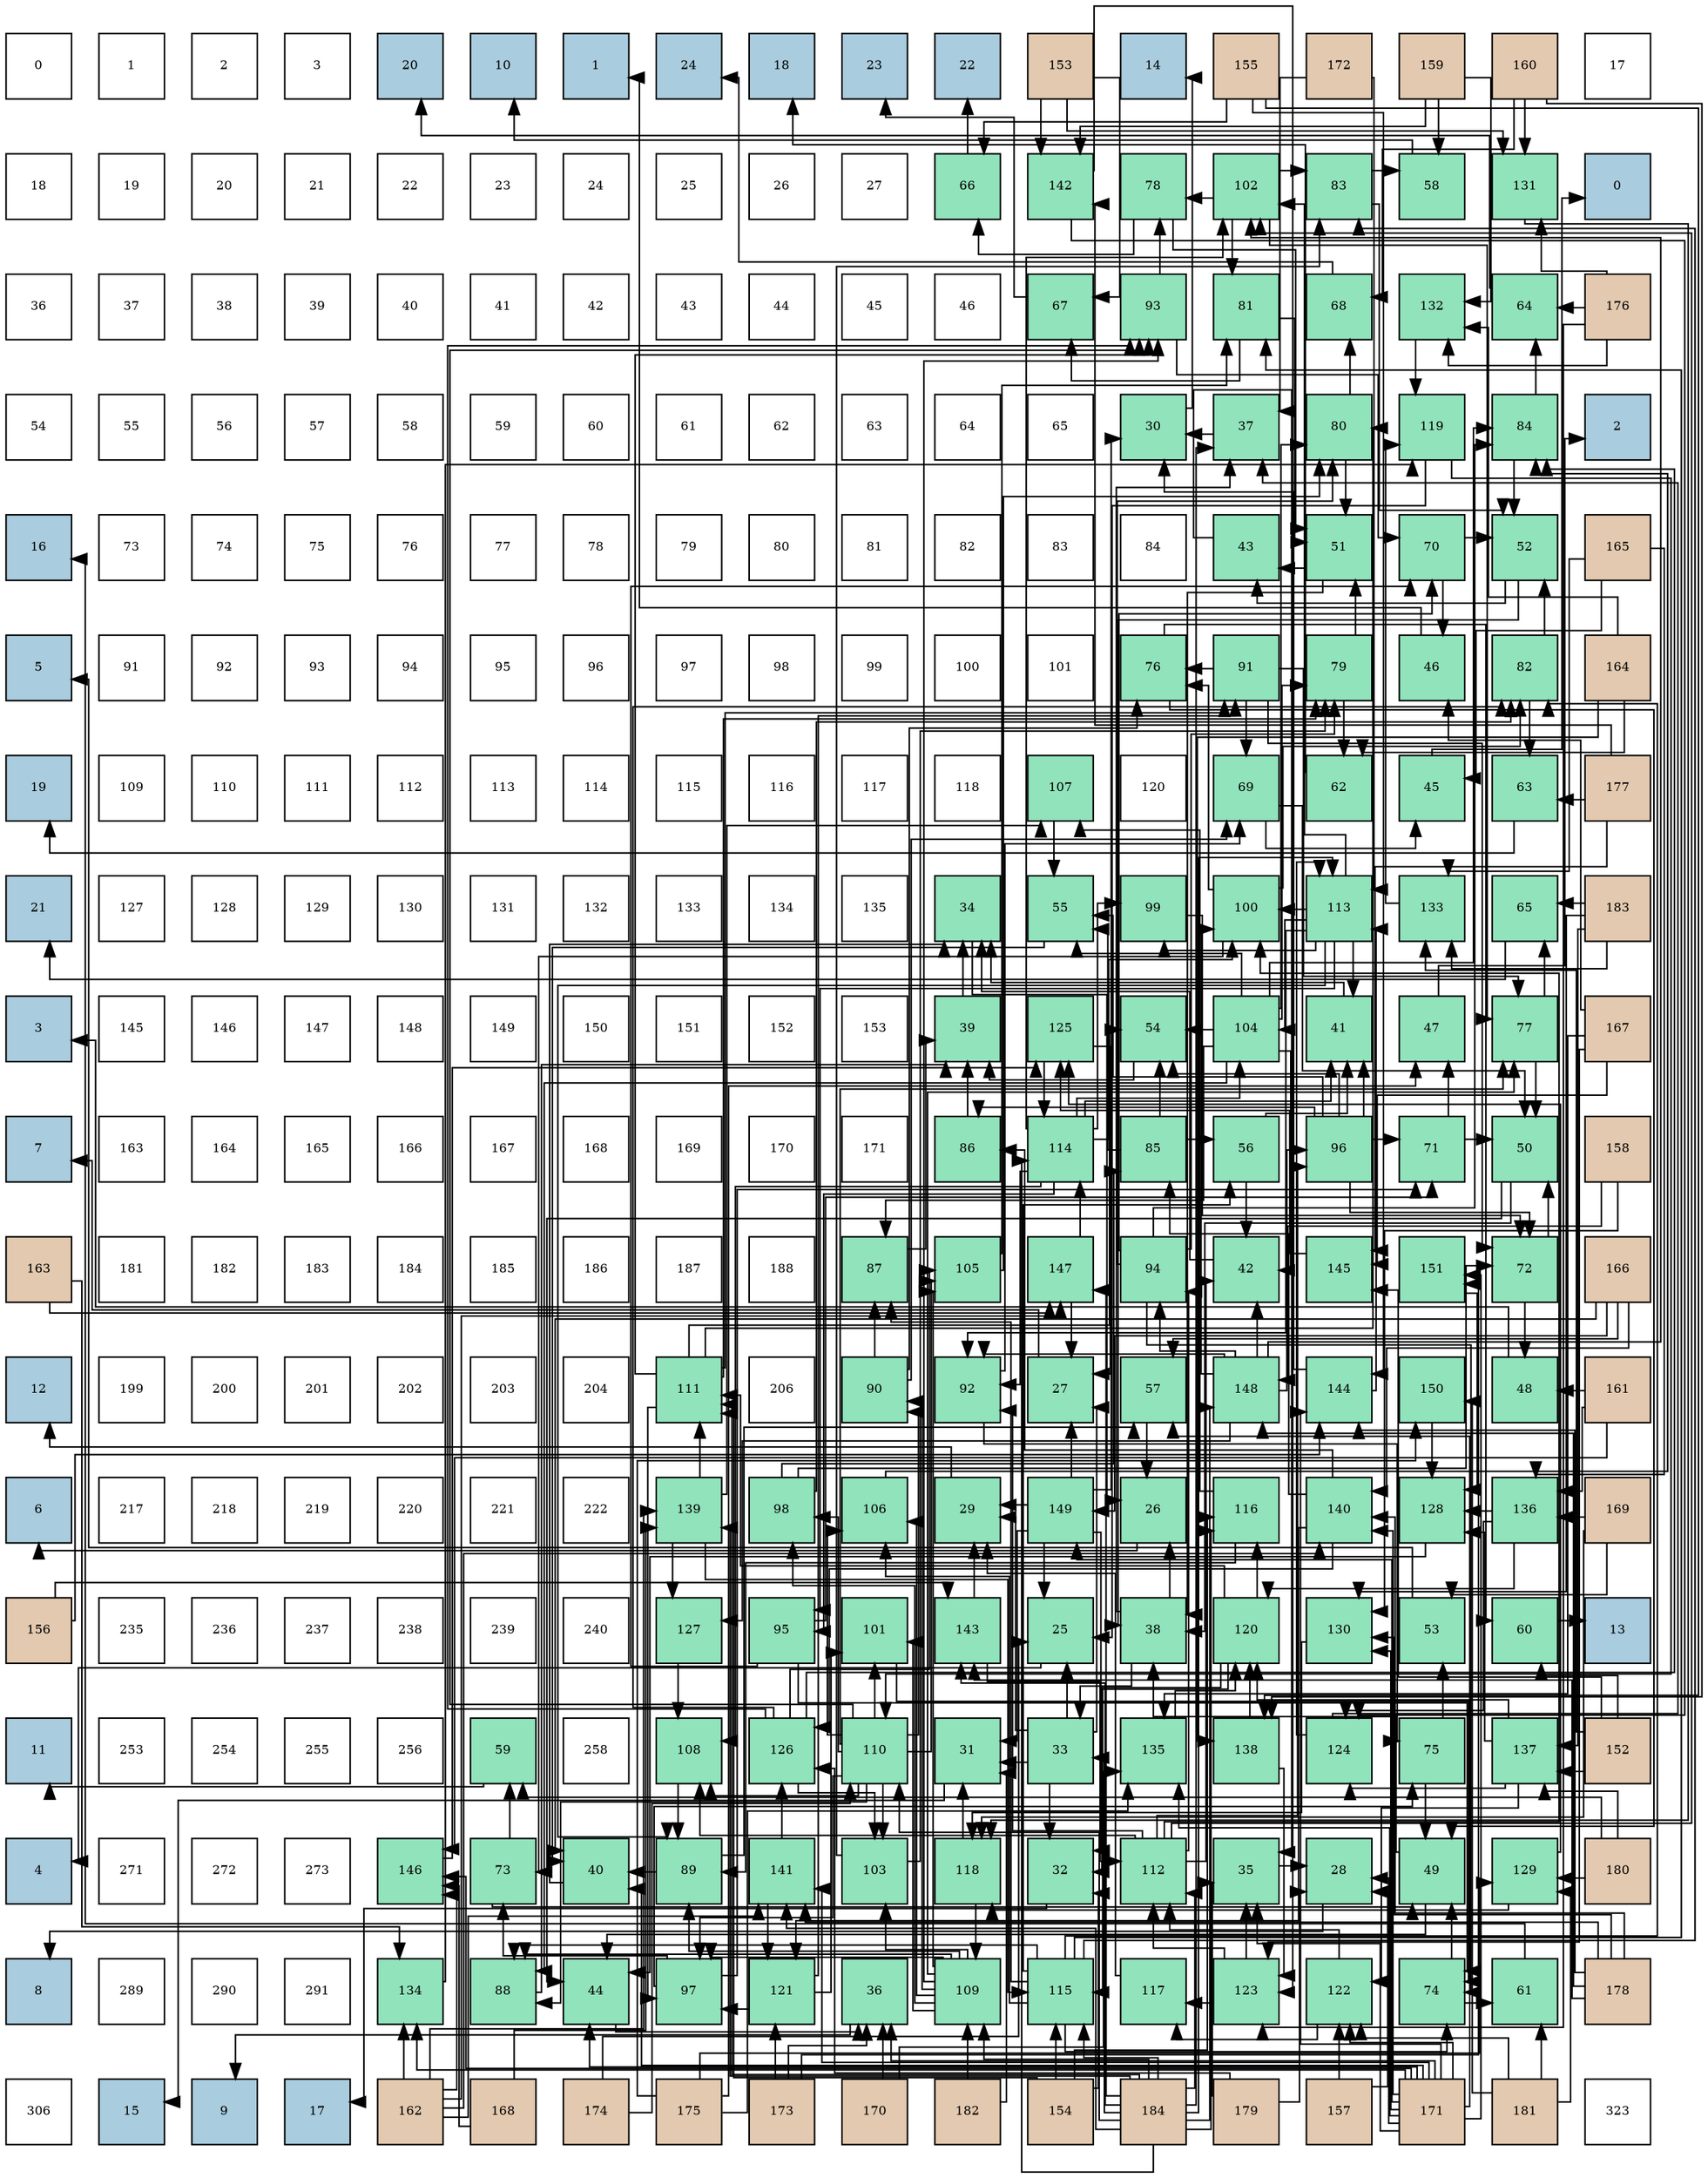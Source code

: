 digraph layout{
 rankdir=TB;
 splines=ortho;
 node [style=filled shape=square fixedsize=true width=0.6];
0[label="0", fontsize=8, fillcolor="#ffffff"];
1[label="1", fontsize=8, fillcolor="#ffffff"];
2[label="2", fontsize=8, fillcolor="#ffffff"];
3[label="3", fontsize=8, fillcolor="#ffffff"];
4[label="20", fontsize=8, fillcolor="#a9ccde"];
5[label="10", fontsize=8, fillcolor="#a9ccde"];
6[label="1", fontsize=8, fillcolor="#a9ccde"];
7[label="24", fontsize=8, fillcolor="#a9ccde"];
8[label="18", fontsize=8, fillcolor="#a9ccde"];
9[label="23", fontsize=8, fillcolor="#a9ccde"];
10[label="22", fontsize=8, fillcolor="#a9ccde"];
11[label="153", fontsize=8, fillcolor="#e3c9af"];
12[label="14", fontsize=8, fillcolor="#a9ccde"];
13[label="155", fontsize=8, fillcolor="#e3c9af"];
14[label="172", fontsize=8, fillcolor="#e3c9af"];
15[label="159", fontsize=8, fillcolor="#e3c9af"];
16[label="160", fontsize=8, fillcolor="#e3c9af"];
17[label="17", fontsize=8, fillcolor="#ffffff"];
18[label="18", fontsize=8, fillcolor="#ffffff"];
19[label="19", fontsize=8, fillcolor="#ffffff"];
20[label="20", fontsize=8, fillcolor="#ffffff"];
21[label="21", fontsize=8, fillcolor="#ffffff"];
22[label="22", fontsize=8, fillcolor="#ffffff"];
23[label="23", fontsize=8, fillcolor="#ffffff"];
24[label="24", fontsize=8, fillcolor="#ffffff"];
25[label="25", fontsize=8, fillcolor="#ffffff"];
26[label="26", fontsize=8, fillcolor="#ffffff"];
27[label="27", fontsize=8, fillcolor="#ffffff"];
28[label="66", fontsize=8, fillcolor="#91e3bb"];
29[label="142", fontsize=8, fillcolor="#91e3bb"];
30[label="78", fontsize=8, fillcolor="#91e3bb"];
31[label="102", fontsize=8, fillcolor="#91e3bb"];
32[label="83", fontsize=8, fillcolor="#91e3bb"];
33[label="58", fontsize=8, fillcolor="#91e3bb"];
34[label="131", fontsize=8, fillcolor="#91e3bb"];
35[label="0", fontsize=8, fillcolor="#a9ccde"];
36[label="36", fontsize=8, fillcolor="#ffffff"];
37[label="37", fontsize=8, fillcolor="#ffffff"];
38[label="38", fontsize=8, fillcolor="#ffffff"];
39[label="39", fontsize=8, fillcolor="#ffffff"];
40[label="40", fontsize=8, fillcolor="#ffffff"];
41[label="41", fontsize=8, fillcolor="#ffffff"];
42[label="42", fontsize=8, fillcolor="#ffffff"];
43[label="43", fontsize=8, fillcolor="#ffffff"];
44[label="44", fontsize=8, fillcolor="#ffffff"];
45[label="45", fontsize=8, fillcolor="#ffffff"];
46[label="46", fontsize=8, fillcolor="#ffffff"];
47[label="67", fontsize=8, fillcolor="#91e3bb"];
48[label="93", fontsize=8, fillcolor="#91e3bb"];
49[label="81", fontsize=8, fillcolor="#91e3bb"];
50[label="68", fontsize=8, fillcolor="#91e3bb"];
51[label="132", fontsize=8, fillcolor="#91e3bb"];
52[label="64", fontsize=8, fillcolor="#91e3bb"];
53[label="176", fontsize=8, fillcolor="#e3c9af"];
54[label="54", fontsize=8, fillcolor="#ffffff"];
55[label="55", fontsize=8, fillcolor="#ffffff"];
56[label="56", fontsize=8, fillcolor="#ffffff"];
57[label="57", fontsize=8, fillcolor="#ffffff"];
58[label="58", fontsize=8, fillcolor="#ffffff"];
59[label="59", fontsize=8, fillcolor="#ffffff"];
60[label="60", fontsize=8, fillcolor="#ffffff"];
61[label="61", fontsize=8, fillcolor="#ffffff"];
62[label="62", fontsize=8, fillcolor="#ffffff"];
63[label="63", fontsize=8, fillcolor="#ffffff"];
64[label="64", fontsize=8, fillcolor="#ffffff"];
65[label="65", fontsize=8, fillcolor="#ffffff"];
66[label="30", fontsize=8, fillcolor="#91e3bb"];
67[label="37", fontsize=8, fillcolor="#91e3bb"];
68[label="80", fontsize=8, fillcolor="#91e3bb"];
69[label="119", fontsize=8, fillcolor="#91e3bb"];
70[label="84", fontsize=8, fillcolor="#91e3bb"];
71[label="2", fontsize=8, fillcolor="#a9ccde"];
72[label="16", fontsize=8, fillcolor="#a9ccde"];
73[label="73", fontsize=8, fillcolor="#ffffff"];
74[label="74", fontsize=8, fillcolor="#ffffff"];
75[label="75", fontsize=8, fillcolor="#ffffff"];
76[label="76", fontsize=8, fillcolor="#ffffff"];
77[label="77", fontsize=8, fillcolor="#ffffff"];
78[label="78", fontsize=8, fillcolor="#ffffff"];
79[label="79", fontsize=8, fillcolor="#ffffff"];
80[label="80", fontsize=8, fillcolor="#ffffff"];
81[label="81", fontsize=8, fillcolor="#ffffff"];
82[label="82", fontsize=8, fillcolor="#ffffff"];
83[label="83", fontsize=8, fillcolor="#ffffff"];
84[label="84", fontsize=8, fillcolor="#ffffff"];
85[label="43", fontsize=8, fillcolor="#91e3bb"];
86[label="51", fontsize=8, fillcolor="#91e3bb"];
87[label="70", fontsize=8, fillcolor="#91e3bb"];
88[label="52", fontsize=8, fillcolor="#91e3bb"];
89[label="165", fontsize=8, fillcolor="#e3c9af"];
90[label="5", fontsize=8, fillcolor="#a9ccde"];
91[label="91", fontsize=8, fillcolor="#ffffff"];
92[label="92", fontsize=8, fillcolor="#ffffff"];
93[label="93", fontsize=8, fillcolor="#ffffff"];
94[label="94", fontsize=8, fillcolor="#ffffff"];
95[label="95", fontsize=8, fillcolor="#ffffff"];
96[label="96", fontsize=8, fillcolor="#ffffff"];
97[label="97", fontsize=8, fillcolor="#ffffff"];
98[label="98", fontsize=8, fillcolor="#ffffff"];
99[label="99", fontsize=8, fillcolor="#ffffff"];
100[label="100", fontsize=8, fillcolor="#ffffff"];
101[label="101", fontsize=8, fillcolor="#ffffff"];
102[label="76", fontsize=8, fillcolor="#91e3bb"];
103[label="91", fontsize=8, fillcolor="#91e3bb"];
104[label="79", fontsize=8, fillcolor="#91e3bb"];
105[label="46", fontsize=8, fillcolor="#91e3bb"];
106[label="82", fontsize=8, fillcolor="#91e3bb"];
107[label="164", fontsize=8, fillcolor="#e3c9af"];
108[label="19", fontsize=8, fillcolor="#a9ccde"];
109[label="109", fontsize=8, fillcolor="#ffffff"];
110[label="110", fontsize=8, fillcolor="#ffffff"];
111[label="111", fontsize=8, fillcolor="#ffffff"];
112[label="112", fontsize=8, fillcolor="#ffffff"];
113[label="113", fontsize=8, fillcolor="#ffffff"];
114[label="114", fontsize=8, fillcolor="#ffffff"];
115[label="115", fontsize=8, fillcolor="#ffffff"];
116[label="116", fontsize=8, fillcolor="#ffffff"];
117[label="117", fontsize=8, fillcolor="#ffffff"];
118[label="118", fontsize=8, fillcolor="#ffffff"];
119[label="107", fontsize=8, fillcolor="#91e3bb"];
120[label="120", fontsize=8, fillcolor="#ffffff"];
121[label="69", fontsize=8, fillcolor="#91e3bb"];
122[label="62", fontsize=8, fillcolor="#91e3bb"];
123[label="45", fontsize=8, fillcolor="#91e3bb"];
124[label="63", fontsize=8, fillcolor="#91e3bb"];
125[label="177", fontsize=8, fillcolor="#e3c9af"];
126[label="21", fontsize=8, fillcolor="#a9ccde"];
127[label="127", fontsize=8, fillcolor="#ffffff"];
128[label="128", fontsize=8, fillcolor="#ffffff"];
129[label="129", fontsize=8, fillcolor="#ffffff"];
130[label="130", fontsize=8, fillcolor="#ffffff"];
131[label="131", fontsize=8, fillcolor="#ffffff"];
132[label="132", fontsize=8, fillcolor="#ffffff"];
133[label="133", fontsize=8, fillcolor="#ffffff"];
134[label="134", fontsize=8, fillcolor="#ffffff"];
135[label="135", fontsize=8, fillcolor="#ffffff"];
136[label="34", fontsize=8, fillcolor="#91e3bb"];
137[label="55", fontsize=8, fillcolor="#91e3bb"];
138[label="99", fontsize=8, fillcolor="#91e3bb"];
139[label="100", fontsize=8, fillcolor="#91e3bb"];
140[label="113", fontsize=8, fillcolor="#91e3bb"];
141[label="133", fontsize=8, fillcolor="#91e3bb"];
142[label="65", fontsize=8, fillcolor="#91e3bb"];
143[label="183", fontsize=8, fillcolor="#e3c9af"];
144[label="3", fontsize=8, fillcolor="#a9ccde"];
145[label="145", fontsize=8, fillcolor="#ffffff"];
146[label="146", fontsize=8, fillcolor="#ffffff"];
147[label="147", fontsize=8, fillcolor="#ffffff"];
148[label="148", fontsize=8, fillcolor="#ffffff"];
149[label="149", fontsize=8, fillcolor="#ffffff"];
150[label="150", fontsize=8, fillcolor="#ffffff"];
151[label="151", fontsize=8, fillcolor="#ffffff"];
152[label="152", fontsize=8, fillcolor="#ffffff"];
153[label="153", fontsize=8, fillcolor="#ffffff"];
154[label="39", fontsize=8, fillcolor="#91e3bb"];
155[label="125", fontsize=8, fillcolor="#91e3bb"];
156[label="54", fontsize=8, fillcolor="#91e3bb"];
157[label="104", fontsize=8, fillcolor="#91e3bb"];
158[label="41", fontsize=8, fillcolor="#91e3bb"];
159[label="47", fontsize=8, fillcolor="#91e3bb"];
160[label="77", fontsize=8, fillcolor="#91e3bb"];
161[label="167", fontsize=8, fillcolor="#e3c9af"];
162[label="7", fontsize=8, fillcolor="#a9ccde"];
163[label="163", fontsize=8, fillcolor="#ffffff"];
164[label="164", fontsize=8, fillcolor="#ffffff"];
165[label="165", fontsize=8, fillcolor="#ffffff"];
166[label="166", fontsize=8, fillcolor="#ffffff"];
167[label="167", fontsize=8, fillcolor="#ffffff"];
168[label="168", fontsize=8, fillcolor="#ffffff"];
169[label="169", fontsize=8, fillcolor="#ffffff"];
170[label="170", fontsize=8, fillcolor="#ffffff"];
171[label="171", fontsize=8, fillcolor="#ffffff"];
172[label="86", fontsize=8, fillcolor="#91e3bb"];
173[label="114", fontsize=8, fillcolor="#91e3bb"];
174[label="85", fontsize=8, fillcolor="#91e3bb"];
175[label="56", fontsize=8, fillcolor="#91e3bb"];
176[label="96", fontsize=8, fillcolor="#91e3bb"];
177[label="71", fontsize=8, fillcolor="#91e3bb"];
178[label="50", fontsize=8, fillcolor="#91e3bb"];
179[label="158", fontsize=8, fillcolor="#e3c9af"];
180[label="163", fontsize=8, fillcolor="#e3c9af"];
181[label="181", fontsize=8, fillcolor="#ffffff"];
182[label="182", fontsize=8, fillcolor="#ffffff"];
183[label="183", fontsize=8, fillcolor="#ffffff"];
184[label="184", fontsize=8, fillcolor="#ffffff"];
185[label="185", fontsize=8, fillcolor="#ffffff"];
186[label="186", fontsize=8, fillcolor="#ffffff"];
187[label="187", fontsize=8, fillcolor="#ffffff"];
188[label="188", fontsize=8, fillcolor="#ffffff"];
189[label="87", fontsize=8, fillcolor="#91e3bb"];
190[label="105", fontsize=8, fillcolor="#91e3bb"];
191[label="147", fontsize=8, fillcolor="#91e3bb"];
192[label="94", fontsize=8, fillcolor="#91e3bb"];
193[label="42", fontsize=8, fillcolor="#91e3bb"];
194[label="145", fontsize=8, fillcolor="#91e3bb"];
195[label="151", fontsize=8, fillcolor="#91e3bb"];
196[label="72", fontsize=8, fillcolor="#91e3bb"];
197[label="166", fontsize=8, fillcolor="#e3c9af"];
198[label="12", fontsize=8, fillcolor="#a9ccde"];
199[label="199", fontsize=8, fillcolor="#ffffff"];
200[label="200", fontsize=8, fillcolor="#ffffff"];
201[label="201", fontsize=8, fillcolor="#ffffff"];
202[label="202", fontsize=8, fillcolor="#ffffff"];
203[label="203", fontsize=8, fillcolor="#ffffff"];
204[label="204", fontsize=8, fillcolor="#ffffff"];
205[label="111", fontsize=8, fillcolor="#91e3bb"];
206[label="206", fontsize=8, fillcolor="#ffffff"];
207[label="90", fontsize=8, fillcolor="#91e3bb"];
208[label="92", fontsize=8, fillcolor="#91e3bb"];
209[label="27", fontsize=8, fillcolor="#91e3bb"];
210[label="57", fontsize=8, fillcolor="#91e3bb"];
211[label="148", fontsize=8, fillcolor="#91e3bb"];
212[label="144", fontsize=8, fillcolor="#91e3bb"];
213[label="150", fontsize=8, fillcolor="#91e3bb"];
214[label="48", fontsize=8, fillcolor="#91e3bb"];
215[label="161", fontsize=8, fillcolor="#e3c9af"];
216[label="6", fontsize=8, fillcolor="#a9ccde"];
217[label="217", fontsize=8, fillcolor="#ffffff"];
218[label="218", fontsize=8, fillcolor="#ffffff"];
219[label="219", fontsize=8, fillcolor="#ffffff"];
220[label="220", fontsize=8, fillcolor="#ffffff"];
221[label="221", fontsize=8, fillcolor="#ffffff"];
222[label="222", fontsize=8, fillcolor="#ffffff"];
223[label="139", fontsize=8, fillcolor="#91e3bb"];
224[label="98", fontsize=8, fillcolor="#91e3bb"];
225[label="106", fontsize=8, fillcolor="#91e3bb"];
226[label="29", fontsize=8, fillcolor="#91e3bb"];
227[label="149", fontsize=8, fillcolor="#91e3bb"];
228[label="26", fontsize=8, fillcolor="#91e3bb"];
229[label="116", fontsize=8, fillcolor="#91e3bb"];
230[label="140", fontsize=8, fillcolor="#91e3bb"];
231[label="128", fontsize=8, fillcolor="#91e3bb"];
232[label="136", fontsize=8, fillcolor="#91e3bb"];
233[label="169", fontsize=8, fillcolor="#e3c9af"];
234[label="156", fontsize=8, fillcolor="#e3c9af"];
235[label="235", fontsize=8, fillcolor="#ffffff"];
236[label="236", fontsize=8, fillcolor="#ffffff"];
237[label="237", fontsize=8, fillcolor="#ffffff"];
238[label="238", fontsize=8, fillcolor="#ffffff"];
239[label="239", fontsize=8, fillcolor="#ffffff"];
240[label="240", fontsize=8, fillcolor="#ffffff"];
241[label="127", fontsize=8, fillcolor="#91e3bb"];
242[label="95", fontsize=8, fillcolor="#91e3bb"];
243[label="101", fontsize=8, fillcolor="#91e3bb"];
244[label="143", fontsize=8, fillcolor="#91e3bb"];
245[label="25", fontsize=8, fillcolor="#91e3bb"];
246[label="38", fontsize=8, fillcolor="#91e3bb"];
247[label="120", fontsize=8, fillcolor="#91e3bb"];
248[label="130", fontsize=8, fillcolor="#91e3bb"];
249[label="53", fontsize=8, fillcolor="#91e3bb"];
250[label="60", fontsize=8, fillcolor="#91e3bb"];
251[label="13", fontsize=8, fillcolor="#a9ccde"];
252[label="11", fontsize=8, fillcolor="#a9ccde"];
253[label="253", fontsize=8, fillcolor="#ffffff"];
254[label="254", fontsize=8, fillcolor="#ffffff"];
255[label="255", fontsize=8, fillcolor="#ffffff"];
256[label="256", fontsize=8, fillcolor="#ffffff"];
257[label="59", fontsize=8, fillcolor="#91e3bb"];
258[label="258", fontsize=8, fillcolor="#ffffff"];
259[label="108", fontsize=8, fillcolor="#91e3bb"];
260[label="126", fontsize=8, fillcolor="#91e3bb"];
261[label="110", fontsize=8, fillcolor="#91e3bb"];
262[label="31", fontsize=8, fillcolor="#91e3bb"];
263[label="33", fontsize=8, fillcolor="#91e3bb"];
264[label="135", fontsize=8, fillcolor="#91e3bb"];
265[label="138", fontsize=8, fillcolor="#91e3bb"];
266[label="124", fontsize=8, fillcolor="#91e3bb"];
267[label="75", fontsize=8, fillcolor="#91e3bb"];
268[label="137", fontsize=8, fillcolor="#91e3bb"];
269[label="152", fontsize=8, fillcolor="#e3c9af"];
270[label="4", fontsize=8, fillcolor="#a9ccde"];
271[label="271", fontsize=8, fillcolor="#ffffff"];
272[label="272", fontsize=8, fillcolor="#ffffff"];
273[label="273", fontsize=8, fillcolor="#ffffff"];
274[label="146", fontsize=8, fillcolor="#91e3bb"];
275[label="73", fontsize=8, fillcolor="#91e3bb"];
276[label="40", fontsize=8, fillcolor="#91e3bb"];
277[label="89", fontsize=8, fillcolor="#91e3bb"];
278[label="141", fontsize=8, fillcolor="#91e3bb"];
279[label="103", fontsize=8, fillcolor="#91e3bb"];
280[label="118", fontsize=8, fillcolor="#91e3bb"];
281[label="32", fontsize=8, fillcolor="#91e3bb"];
282[label="112", fontsize=8, fillcolor="#91e3bb"];
283[label="35", fontsize=8, fillcolor="#91e3bb"];
284[label="28", fontsize=8, fillcolor="#91e3bb"];
285[label="49", fontsize=8, fillcolor="#91e3bb"];
286[label="129", fontsize=8, fillcolor="#91e3bb"];
287[label="180", fontsize=8, fillcolor="#e3c9af"];
288[label="8", fontsize=8, fillcolor="#a9ccde"];
289[label="289", fontsize=8, fillcolor="#ffffff"];
290[label="290", fontsize=8, fillcolor="#ffffff"];
291[label="291", fontsize=8, fillcolor="#ffffff"];
292[label="134", fontsize=8, fillcolor="#91e3bb"];
293[label="88", fontsize=8, fillcolor="#91e3bb"];
294[label="44", fontsize=8, fillcolor="#91e3bb"];
295[label="97", fontsize=8, fillcolor="#91e3bb"];
296[label="121", fontsize=8, fillcolor="#91e3bb"];
297[label="36", fontsize=8, fillcolor="#91e3bb"];
298[label="109", fontsize=8, fillcolor="#91e3bb"];
299[label="115", fontsize=8, fillcolor="#91e3bb"];
300[label="117", fontsize=8, fillcolor="#91e3bb"];
301[label="123", fontsize=8, fillcolor="#91e3bb"];
302[label="122", fontsize=8, fillcolor="#91e3bb"];
303[label="74", fontsize=8, fillcolor="#91e3bb"];
304[label="61", fontsize=8, fillcolor="#91e3bb"];
305[label="178", fontsize=8, fillcolor="#e3c9af"];
306[label="306", fontsize=8, fillcolor="#ffffff"];
307[label="15", fontsize=8, fillcolor="#a9ccde"];
308[label="9", fontsize=8, fillcolor="#a9ccde"];
309[label="17", fontsize=8, fillcolor="#a9ccde"];
310[label="162", fontsize=8, fillcolor="#e3c9af"];
311[label="168", fontsize=8, fillcolor="#e3c9af"];
312[label="174", fontsize=8, fillcolor="#e3c9af"];
313[label="175", fontsize=8, fillcolor="#e3c9af"];
314[label="173", fontsize=8, fillcolor="#e3c9af"];
315[label="170", fontsize=8, fillcolor="#e3c9af"];
316[label="182", fontsize=8, fillcolor="#e3c9af"];
317[label="154", fontsize=8, fillcolor="#e3c9af"];
318[label="184", fontsize=8, fillcolor="#e3c9af"];
319[label="179", fontsize=8, fillcolor="#e3c9af"];
320[label="157", fontsize=8, fillcolor="#e3c9af"];
321[label="171", fontsize=8, fillcolor="#e3c9af"];
322[label="181", fontsize=8, fillcolor="#e3c9af"];
323[label="323", fontsize=8, fillcolor="#ffffff"];
edge [constraint=false, style=vis];245 -> 270;
228 -> 216;
209 -> 162;
284 -> 288;
226 -> 198;
66 -> 12;
262 -> 307;
281 -> 309;
263 -> 245;
263 -> 209;
263 -> 226;
263 -> 262;
263 -> 281;
136 -> 228;
283 -> 284;
297 -> 308;
67 -> 66;
246 -> 228;
246 -> 263;
246 -> 67;
154 -> 136;
276 -> 136;
158 -> 136;
193 -> 136;
85 -> 283;
294 -> 297;
123 -> 35;
105 -> 6;
159 -> 71;
214 -> 144;
285 -> 246;
285 -> 294;
178 -> 246;
178 -> 294;
86 -> 246;
86 -> 85;
88 -> 246;
88 -> 85;
249 -> 90;
156 -> 154;
137 -> 276;
175 -> 158;
175 -> 193;
210 -> 228;
33 -> 5;
257 -> 252;
250 -> 251;
304 -> 72;
122 -> 8;
124 -> 108;
52 -> 4;
142 -> 126;
28 -> 10;
47 -> 9;
50 -> 7;
121 -> 123;
121 -> 178;
87 -> 105;
87 -> 88;
177 -> 159;
177 -> 178;
196 -> 214;
196 -> 178;
275 -> 285;
275 -> 257;
303 -> 285;
303 -> 304;
267 -> 285;
267 -> 249;
102 -> 285;
102 -> 250;
160 -> 178;
160 -> 142;
30 -> 86;
30 -> 28;
104 -> 86;
104 -> 122;
68 -> 86;
68 -> 50;
49 -> 86;
49 -> 47;
106 -> 88;
106 -> 124;
32 -> 88;
32 -> 33;
70 -> 88;
70 -> 52;
174 -> 156;
174 -> 137;
174 -> 175;
172 -> 154;
189 -> 154;
293 -> 154;
277 -> 276;
277 -> 210;
207 -> 121;
207 -> 102;
207 -> 189;
103 -> 121;
103 -> 196;
103 -> 102;
103 -> 160;
208 -> 121;
208 -> 267;
48 -> 87;
48 -> 30;
192 -> 87;
192 -> 303;
192 -> 104;
192 -> 68;
192 -> 70;
242 -> 87;
242 -> 177;
242 -> 303;
176 -> 158;
176 -> 156;
176 -> 137;
176 -> 177;
176 -> 196;
176 -> 172;
295 -> 177;
295 -> 275;
295 -> 267;
224 -> 196;
224 -> 106;
224 -> 174;
138 -> 196;
139 -> 275;
139 -> 102;
139 -> 106;
243 -> 303;
31 -> 160;
31 -> 30;
31 -> 49;
31 -> 32;
279 -> 104;
279 -> 32;
157 -> 193;
157 -> 156;
157 -> 137;
157 -> 104;
157 -> 68;
157 -> 70;
157 -> 189;
157 -> 293;
190 -> 68;
190 -> 49;
225 -> 70;
119 -> 137;
259 -> 277;
298 -> 160;
298 -> 293;
298 -> 277;
298 -> 207;
298 -> 48;
298 -> 295;
298 -> 224;
298 -> 243;
298 -> 279;
298 -> 190;
298 -> 225;
261 -> 160;
261 -> 293;
261 -> 207;
261 -> 48;
261 -> 295;
261 -> 224;
261 -> 243;
261 -> 279;
261 -> 190;
261 -> 225;
261 -> 259;
205 -> 156;
205 -> 104;
205 -> 68;
205 -> 103;
205 -> 48;
205 -> 295;
282 -> 193;
282 -> 208;
282 -> 192;
282 -> 176;
282 -> 139;
282 -> 31;
282 -> 259;
140 -> 158;
140 -> 277;
140 -> 208;
140 -> 242;
140 -> 138;
140 -> 139;
140 -> 31;
140 -> 157;
173 -> 158;
173 -> 208;
173 -> 242;
173 -> 138;
173 -> 139;
173 -> 31;
173 -> 157;
173 -> 259;
299 -> 175;
299 -> 303;
299 -> 49;
299 -> 106;
299 -> 32;
299 -> 189;
299 -> 293;
299 -> 225;
229 -> 277;
229 -> 119;
300 -> 226;
280 -> 262;
280 -> 298;
69 -> 245;
69 -> 261;
247 -> 281;
247 -> 205;
247 -> 299;
247 -> 229;
296 -> 103;
296 -> 295;
296 -> 243;
302 -> 282;
302 -> 300;
301 -> 283;
301 -> 282;
301 -> 300;
266 -> 67;
266 -> 140;
155 -> 209;
155 -> 173;
260 -> 106;
260 -> 70;
260 -> 48;
260 -> 279;
260 -> 190;
241 -> 259;
231 -> 294;
286 -> 280;
286 -> 155;
248 -> 280;
34 -> 280;
51 -> 69;
141 -> 69;
292 -> 69;
264 -> 247;
232 -> 247;
232 -> 266;
232 -> 231;
268 -> 247;
268 -> 302;
268 -> 266;
268 -> 231;
265 -> 247;
265 -> 301;
223 -> 119;
223 -> 205;
223 -> 299;
223 -> 241;
230 -> 174;
230 -> 172;
230 -> 296;
230 -> 260;
278 -> 296;
278 -> 260;
29 -> 301;
29 -> 266;
244 -> 226;
244 -> 282;
212 -> 66;
212 -> 140;
194 -> 155;
274 -> 155;
191 -> 209;
191 -> 173;
211 -> 193;
211 -> 208;
211 -> 192;
211 -> 176;
211 -> 139;
211 -> 31;
211 -> 241;
227 -> 245;
227 -> 209;
227 -> 226;
227 -> 66;
227 -> 262;
227 -> 281;
213 -> 231;
195 -> 231;
269 -> 250;
269 -> 141;
269 -> 268;
269 -> 194;
11 -> 47;
11 -> 34;
11 -> 29;
317 -> 281;
317 -> 205;
317 -> 299;
317 -> 229;
13 -> 28;
13 -> 265;
13 -> 212;
234 -> 244;
234 -> 212;
320 -> 284;
320 -> 302;
179 -> 248;
179 -> 211;
15 -> 33;
15 -> 51;
15 -> 29;
16 -> 50;
16 -> 34;
16 -> 265;
215 -> 214;
215 -> 232;
215 -> 274;
310 -> 292;
310 -> 223;
310 -> 230;
310 -> 278;
310 -> 274;
310 -> 191;
180 -> 292;
180 -> 191;
107 -> 122;
107 -> 51;
107 -> 265;
89 -> 123;
89 -> 141;
89 -> 232;
197 -> 276;
197 -> 210;
197 -> 230;
197 -> 227;
161 -> 105;
161 -> 301;
161 -> 264;
161 -> 194;
311 -> 223;
311 -> 274;
233 -> 249;
233 -> 280;
233 -> 232;
315 -> 297;
315 -> 264;
321 -> 284;
321 -> 283;
321 -> 297;
321 -> 276;
321 -> 294;
321 -> 210;
321 -> 302;
321 -> 248;
321 -> 292;
321 -> 264;
321 -> 230;
321 -> 278;
321 -> 212;
321 -> 274;
321 -> 227;
321 -> 195;
14 -> 67;
14 -> 140;
314 -> 297;
314 -> 296;
314 -> 195;
312 -> 245;
312 -> 261;
313 -> 159;
313 -> 286;
313 -> 264;
313 -> 213;
53 -> 52;
53 -> 301;
53 -> 34;
53 -> 51;
125 -> 124;
125 -> 29;
125 -> 194;
305 -> 248;
305 -> 230;
305 -> 278;
305 -> 244;
305 -> 212;
305 -> 211;
319 -> 284;
319 -> 283;
319 -> 260;
287 -> 257;
287 -> 286;
287 -> 268;
322 -> 304;
322 -> 302;
322 -> 286;
322 -> 213;
316 -> 262;
316 -> 298;
143 -> 142;
143 -> 248;
143 -> 141;
143 -> 268;
318 -> 263;
318 -> 67;
318 -> 298;
318 -> 261;
318 -> 205;
318 -> 282;
318 -> 140;
318 -> 173;
318 -> 299;
318 -> 229;
318 -> 223;
318 -> 278;
318 -> 244;
318 -> 191;
318 -> 211;
edge [constraint=true, style=invis];
0 -> 18 -> 36 -> 54 -> 72 -> 90 -> 108 -> 126 -> 144 -> 162 -> 180 -> 198 -> 216 -> 234 -> 252 -> 270 -> 288 -> 306;
1 -> 19 -> 37 -> 55 -> 73 -> 91 -> 109 -> 127 -> 145 -> 163 -> 181 -> 199 -> 217 -> 235 -> 253 -> 271 -> 289 -> 307;
2 -> 20 -> 38 -> 56 -> 74 -> 92 -> 110 -> 128 -> 146 -> 164 -> 182 -> 200 -> 218 -> 236 -> 254 -> 272 -> 290 -> 308;
3 -> 21 -> 39 -> 57 -> 75 -> 93 -> 111 -> 129 -> 147 -> 165 -> 183 -> 201 -> 219 -> 237 -> 255 -> 273 -> 291 -> 309;
4 -> 22 -> 40 -> 58 -> 76 -> 94 -> 112 -> 130 -> 148 -> 166 -> 184 -> 202 -> 220 -> 238 -> 256 -> 274 -> 292 -> 310;
5 -> 23 -> 41 -> 59 -> 77 -> 95 -> 113 -> 131 -> 149 -> 167 -> 185 -> 203 -> 221 -> 239 -> 257 -> 275 -> 293 -> 311;
6 -> 24 -> 42 -> 60 -> 78 -> 96 -> 114 -> 132 -> 150 -> 168 -> 186 -> 204 -> 222 -> 240 -> 258 -> 276 -> 294 -> 312;
7 -> 25 -> 43 -> 61 -> 79 -> 97 -> 115 -> 133 -> 151 -> 169 -> 187 -> 205 -> 223 -> 241 -> 259 -> 277 -> 295 -> 313;
8 -> 26 -> 44 -> 62 -> 80 -> 98 -> 116 -> 134 -> 152 -> 170 -> 188 -> 206 -> 224 -> 242 -> 260 -> 278 -> 296 -> 314;
9 -> 27 -> 45 -> 63 -> 81 -> 99 -> 117 -> 135 -> 153 -> 171 -> 189 -> 207 -> 225 -> 243 -> 261 -> 279 -> 297 -> 315;
10 -> 28 -> 46 -> 64 -> 82 -> 100 -> 118 -> 136 -> 154 -> 172 -> 190 -> 208 -> 226 -> 244 -> 262 -> 280 -> 298 -> 316;
11 -> 29 -> 47 -> 65 -> 83 -> 101 -> 119 -> 137 -> 155 -> 173 -> 191 -> 209 -> 227 -> 245 -> 263 -> 281 -> 299 -> 317;
12 -> 30 -> 48 -> 66 -> 84 -> 102 -> 120 -> 138 -> 156 -> 174 -> 192 -> 210 -> 228 -> 246 -> 264 -> 282 -> 300 -> 318;
13 -> 31 -> 49 -> 67 -> 85 -> 103 -> 121 -> 139 -> 157 -> 175 -> 193 -> 211 -> 229 -> 247 -> 265 -> 283 -> 301 -> 319;
14 -> 32 -> 50 -> 68 -> 86 -> 104 -> 122 -> 140 -> 158 -> 176 -> 194 -> 212 -> 230 -> 248 -> 266 -> 284 -> 302 -> 320;
15 -> 33 -> 51 -> 69 -> 87 -> 105 -> 123 -> 141 -> 159 -> 177 -> 195 -> 213 -> 231 -> 249 -> 267 -> 285 -> 303 -> 321;
16 -> 34 -> 52 -> 70 -> 88 -> 106 -> 124 -> 142 -> 160 -> 178 -> 196 -> 214 -> 232 -> 250 -> 268 -> 286 -> 304 -> 322;
17 -> 35 -> 53 -> 71 -> 89 -> 107 -> 125 -> 143 -> 161 -> 179 -> 197 -> 215 -> 233 -> 251 -> 269 -> 287 -> 305 -> 323;
rank = same {0 -> 1 -> 2 -> 3 -> 4 -> 5 -> 6 -> 7 -> 8 -> 9 -> 10 -> 11 -> 12 -> 13 -> 14 -> 15 -> 16 -> 17};
rank = same {18 -> 19 -> 20 -> 21 -> 22 -> 23 -> 24 -> 25 -> 26 -> 27 -> 28 -> 29 -> 30 -> 31 -> 32 -> 33 -> 34 -> 35};
rank = same {36 -> 37 -> 38 -> 39 -> 40 -> 41 -> 42 -> 43 -> 44 -> 45 -> 46 -> 47 -> 48 -> 49 -> 50 -> 51 -> 52 -> 53};
rank = same {54 -> 55 -> 56 -> 57 -> 58 -> 59 -> 60 -> 61 -> 62 -> 63 -> 64 -> 65 -> 66 -> 67 -> 68 -> 69 -> 70 -> 71};
rank = same {72 -> 73 -> 74 -> 75 -> 76 -> 77 -> 78 -> 79 -> 80 -> 81 -> 82 -> 83 -> 84 -> 85 -> 86 -> 87 -> 88 -> 89};
rank = same {90 -> 91 -> 92 -> 93 -> 94 -> 95 -> 96 -> 97 -> 98 -> 99 -> 100 -> 101 -> 102 -> 103 -> 104 -> 105 -> 106 -> 107};
rank = same {108 -> 109 -> 110 -> 111 -> 112 -> 113 -> 114 -> 115 -> 116 -> 117 -> 118 -> 119 -> 120 -> 121 -> 122 -> 123 -> 124 -> 125};
rank = same {126 -> 127 -> 128 -> 129 -> 130 -> 131 -> 132 -> 133 -> 134 -> 135 -> 136 -> 137 -> 138 -> 139 -> 140 -> 141 -> 142 -> 143};
rank = same {144 -> 145 -> 146 -> 147 -> 148 -> 149 -> 150 -> 151 -> 152 -> 153 -> 154 -> 155 -> 156 -> 157 -> 158 -> 159 -> 160 -> 161};
rank = same {162 -> 163 -> 164 -> 165 -> 166 -> 167 -> 168 -> 169 -> 170 -> 171 -> 172 -> 173 -> 174 -> 175 -> 176 -> 177 -> 178 -> 179};
rank = same {180 -> 181 -> 182 -> 183 -> 184 -> 185 -> 186 -> 187 -> 188 -> 189 -> 190 -> 191 -> 192 -> 193 -> 194 -> 195 -> 196 -> 197};
rank = same {198 -> 199 -> 200 -> 201 -> 202 -> 203 -> 204 -> 205 -> 206 -> 207 -> 208 -> 209 -> 210 -> 211 -> 212 -> 213 -> 214 -> 215};
rank = same {216 -> 217 -> 218 -> 219 -> 220 -> 221 -> 222 -> 223 -> 224 -> 225 -> 226 -> 227 -> 228 -> 229 -> 230 -> 231 -> 232 -> 233};
rank = same {234 -> 235 -> 236 -> 237 -> 238 -> 239 -> 240 -> 241 -> 242 -> 243 -> 244 -> 245 -> 246 -> 247 -> 248 -> 249 -> 250 -> 251};
rank = same {252 -> 253 -> 254 -> 255 -> 256 -> 257 -> 258 -> 259 -> 260 -> 261 -> 262 -> 263 -> 264 -> 265 -> 266 -> 267 -> 268 -> 269};
rank = same {270 -> 271 -> 272 -> 273 -> 274 -> 275 -> 276 -> 277 -> 278 -> 279 -> 280 -> 281 -> 282 -> 283 -> 284 -> 285 -> 286 -> 287};
rank = same {288 -> 289 -> 290 -> 291 -> 292 -> 293 -> 294 -> 295 -> 296 -> 297 -> 298 -> 299 -> 300 -> 301 -> 302 -> 303 -> 304 -> 305};
rank = same {306 -> 307 -> 308 -> 309 -> 310 -> 311 -> 312 -> 313 -> 314 -> 315 -> 316 -> 317 -> 318 -> 319 -> 320 -> 321 -> 322 -> 323};
}
